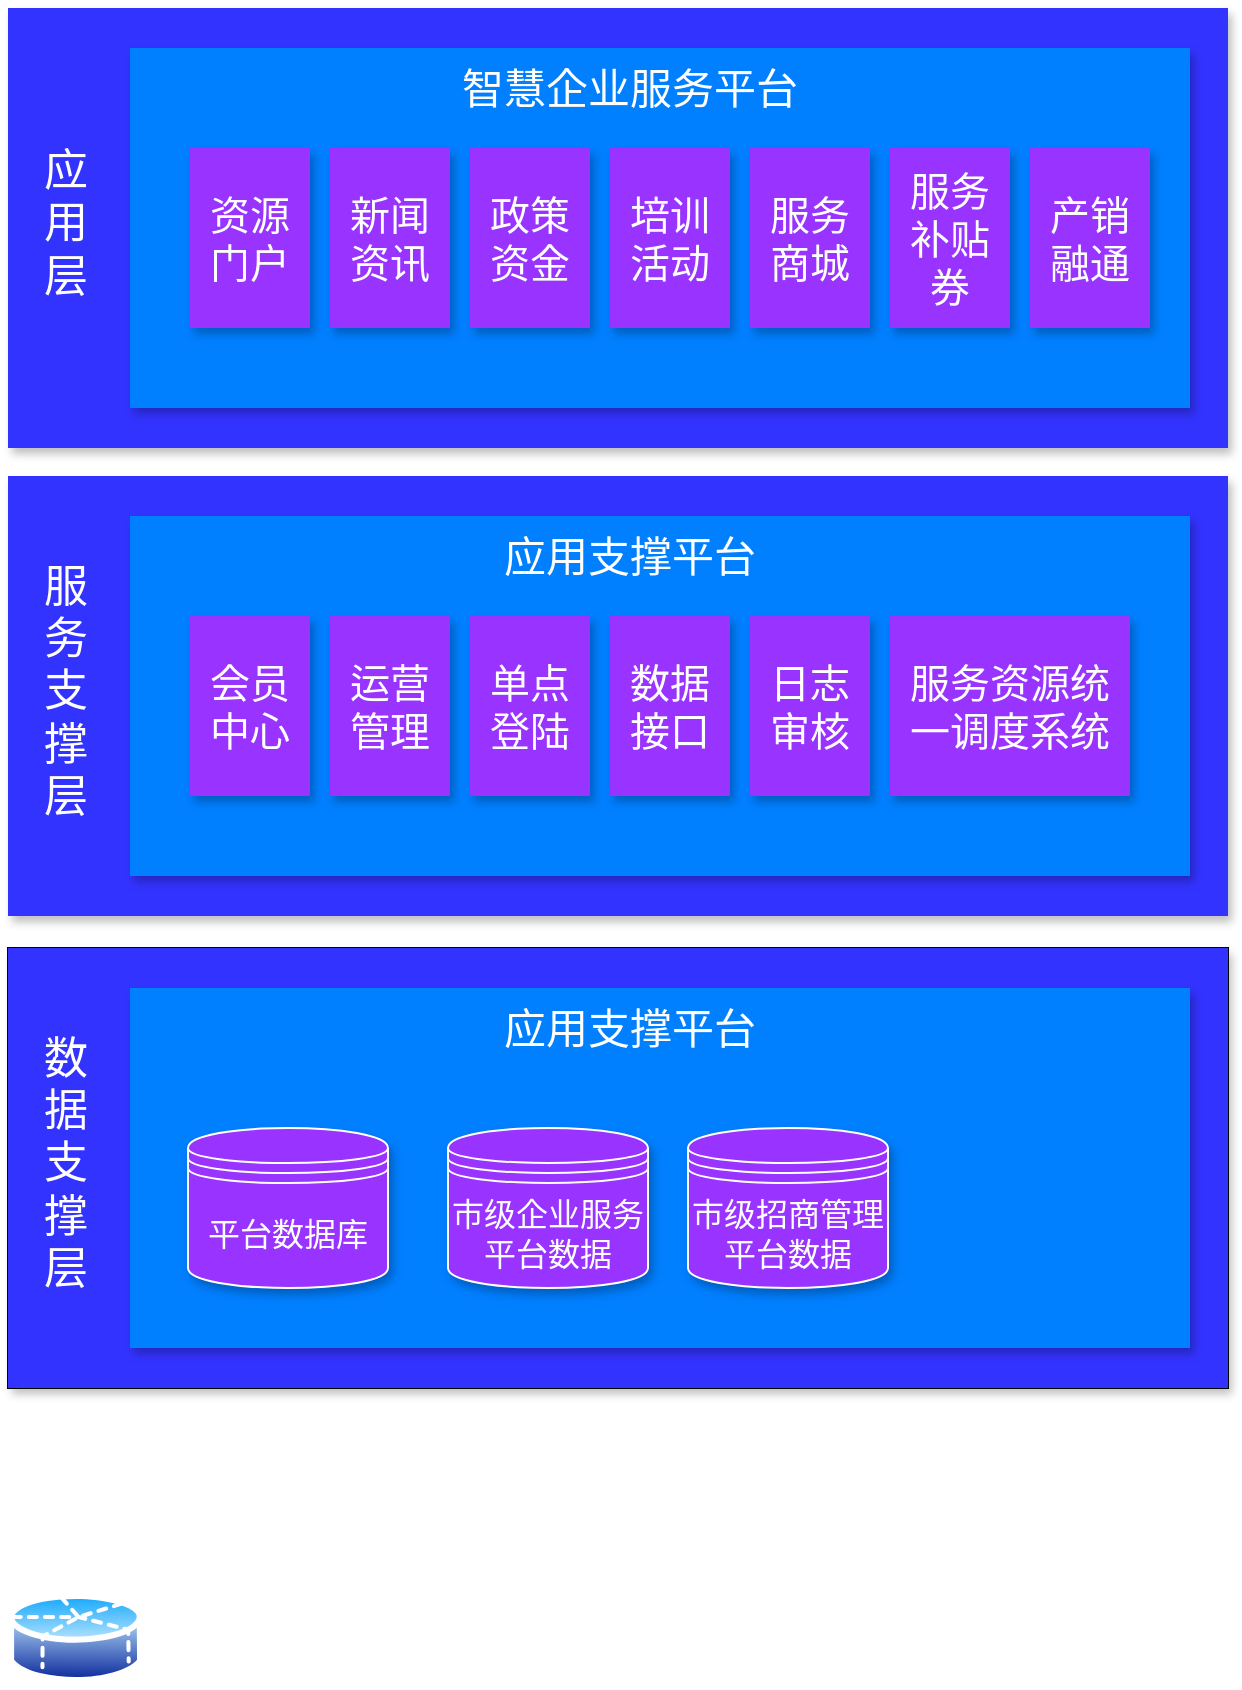 <mxfile version="14.2.9" type="github">
  <diagram id="zAayXOPo3Ohrwkr1tWpw" name="Page-1">
    <mxGraphModel dx="786" dy="1130" grid="1" gridSize="10" guides="1" tooltips="1" connect="1" arrows="1" fold="1" page="1" pageScale="1" pageWidth="827" pageHeight="1169" math="0" shadow="0">
      <root>
        <mxCell id="0" />
        <mxCell id="1" parent="0" />
        <mxCell id="3qTs6TiB7zuJ6V9QkXZx-14" value="" style="group" parent="1" vertex="1" connectable="0">
          <mxGeometry x="120" y="220" width="610" height="220" as="geometry" />
        </mxCell>
        <mxCell id="3qTs6TiB7zuJ6V9QkXZx-1" value="" style="rounded=0;whiteSpace=wrap;html=1;fillColor=#3333FF;strokeColor=none;shadow=1;" parent="3qTs6TiB7zuJ6V9QkXZx-14" vertex="1">
          <mxGeometry width="610" height="220" as="geometry" />
        </mxCell>
        <mxCell id="3qTs6TiB7zuJ6V9QkXZx-3" value="&lt;font color=&quot;#ffffff&quot; style=&quot;font-size: 22px&quot;&gt;应用层&lt;/font&gt;" style="text;html=1;strokeColor=none;fillColor=none;align=center;verticalAlign=middle;whiteSpace=wrap;rounded=0;" parent="3qTs6TiB7zuJ6V9QkXZx-14" vertex="1">
          <mxGeometry x="14" y="43" width="30" height="130" as="geometry" />
        </mxCell>
        <mxCell id="3qTs6TiB7zuJ6V9QkXZx-13" value="" style="group" parent="3qTs6TiB7zuJ6V9QkXZx-14" vertex="1" connectable="0">
          <mxGeometry x="61" y="20" width="530" height="180" as="geometry" />
        </mxCell>
        <mxCell id="3qTs6TiB7zuJ6V9QkXZx-2" value="" style="rounded=0;whiteSpace=wrap;html=1;fillColor=#007FFF;strokeColor=none;shadow=1;" parent="3qTs6TiB7zuJ6V9QkXZx-13" vertex="1">
          <mxGeometry width="530" height="180" as="geometry" />
        </mxCell>
        <mxCell id="3qTs6TiB7zuJ6V9QkXZx-4" value="&lt;font color=&quot;#ffffff&quot;&gt;&lt;span style=&quot;font-size: 21px&quot;&gt;智慧企业服务平台&lt;/span&gt;&lt;/font&gt;" style="text;html=1;strokeColor=none;fillColor=none;align=center;verticalAlign=middle;whiteSpace=wrap;rounded=0;" parent="3qTs6TiB7zuJ6V9QkXZx-13" vertex="1">
          <mxGeometry x="100" y="10" width="300" height="20" as="geometry" />
        </mxCell>
        <mxCell id="3qTs6TiB7zuJ6V9QkXZx-5" value="&lt;font style=&quot;font-size: 20px&quot; color=&quot;#ffffff&quot;&gt;资源门户&lt;/font&gt;" style="rounded=0;whiteSpace=wrap;html=1;fillColor=#9933FF;strokeColor=none;shadow=1;" parent="3qTs6TiB7zuJ6V9QkXZx-13" vertex="1">
          <mxGeometry x="30" y="50" width="60" height="90" as="geometry" />
        </mxCell>
        <mxCell id="3qTs6TiB7zuJ6V9QkXZx-6" value="&lt;font style=&quot;font-size: 20px&quot; color=&quot;#ffffff&quot;&gt;新闻资讯&lt;/font&gt;" style="rounded=0;whiteSpace=wrap;html=1;fillColor=#9933FF;strokeColor=none;shadow=1;" parent="3qTs6TiB7zuJ6V9QkXZx-13" vertex="1">
          <mxGeometry x="100" y="50" width="60" height="90" as="geometry" />
        </mxCell>
        <mxCell id="3qTs6TiB7zuJ6V9QkXZx-7" value="&lt;font style=&quot;font-size: 20px&quot; color=&quot;#ffffff&quot;&gt;政策资金&lt;/font&gt;" style="rounded=0;whiteSpace=wrap;html=1;fillColor=#9933FF;strokeColor=none;shadow=1;" parent="3qTs6TiB7zuJ6V9QkXZx-13" vertex="1">
          <mxGeometry x="170" y="50" width="60" height="90" as="geometry" />
        </mxCell>
        <mxCell id="3qTs6TiB7zuJ6V9QkXZx-8" value="&lt;font style=&quot;font-size: 20px&quot; color=&quot;#ffffff&quot;&gt;培训活动&lt;/font&gt;" style="rounded=0;whiteSpace=wrap;html=1;fillColor=#9933FF;strokeColor=none;shadow=1;" parent="3qTs6TiB7zuJ6V9QkXZx-13" vertex="1">
          <mxGeometry x="240" y="50" width="60" height="90" as="geometry" />
        </mxCell>
        <mxCell id="3qTs6TiB7zuJ6V9QkXZx-9" value="&lt;font style=&quot;font-size: 20px&quot; color=&quot;#ffffff&quot;&gt;服务商城&lt;/font&gt;" style="rounded=0;whiteSpace=wrap;html=1;fillColor=#9933FF;strokeColor=none;shadow=1;" parent="3qTs6TiB7zuJ6V9QkXZx-13" vertex="1">
          <mxGeometry x="310" y="50" width="60" height="90" as="geometry" />
        </mxCell>
        <mxCell id="3qTs6TiB7zuJ6V9QkXZx-10" value="&lt;font style=&quot;font-size: 20px&quot; color=&quot;#ffffff&quot;&gt;服务补贴券&lt;/font&gt;" style="rounded=0;whiteSpace=wrap;html=1;fillColor=#9933FF;strokeColor=none;shadow=1;" parent="3qTs6TiB7zuJ6V9QkXZx-13" vertex="1">
          <mxGeometry x="380" y="50" width="60" height="90" as="geometry" />
        </mxCell>
        <mxCell id="3qTs6TiB7zuJ6V9QkXZx-11" value="&lt;font style=&quot;font-size: 20px&quot; color=&quot;#ffffff&quot;&gt;产销融通&lt;/font&gt;" style="rounded=0;whiteSpace=wrap;html=1;fillColor=#9933FF;strokeColor=none;shadow=1;" parent="3qTs6TiB7zuJ6V9QkXZx-13" vertex="1">
          <mxGeometry x="450" y="50" width="60" height="90" as="geometry" />
        </mxCell>
        <mxCell id="3qTs6TiB7zuJ6V9QkXZx-15" value="" style="group" parent="1" vertex="1" connectable="0">
          <mxGeometry x="120" y="454" width="610" height="220" as="geometry" />
        </mxCell>
        <mxCell id="3qTs6TiB7zuJ6V9QkXZx-16" value="" style="rounded=0;whiteSpace=wrap;html=1;fillColor=#3333FF;strokeColor=none;shadow=1;" parent="3qTs6TiB7zuJ6V9QkXZx-15" vertex="1">
          <mxGeometry width="610" height="220" as="geometry" />
        </mxCell>
        <mxCell id="3qTs6TiB7zuJ6V9QkXZx-17" value="&lt;font color=&quot;#ffffff&quot; style=&quot;font-size: 22px&quot;&gt;服务支撑层&lt;/font&gt;" style="text;html=1;strokeColor=none;fillColor=none;align=center;verticalAlign=middle;whiteSpace=wrap;rounded=0;" parent="3qTs6TiB7zuJ6V9QkXZx-15" vertex="1">
          <mxGeometry x="14" y="43" width="30" height="130" as="geometry" />
        </mxCell>
        <mxCell id="3qTs6TiB7zuJ6V9QkXZx-18" value="" style="group" parent="3qTs6TiB7zuJ6V9QkXZx-15" vertex="1" connectable="0">
          <mxGeometry x="61" y="20" width="530" height="180" as="geometry" />
        </mxCell>
        <mxCell id="3qTs6TiB7zuJ6V9QkXZx-19" value="" style="rounded=0;whiteSpace=wrap;html=1;fillColor=#007FFF;strokeColor=none;shadow=1;" parent="3qTs6TiB7zuJ6V9QkXZx-18" vertex="1">
          <mxGeometry width="530" height="180" as="geometry" />
        </mxCell>
        <mxCell id="3qTs6TiB7zuJ6V9QkXZx-20" value="&lt;font color=&quot;#ffffff&quot;&gt;&lt;span style=&quot;font-size: 21px&quot;&gt;应用支撑平台&lt;/span&gt;&lt;/font&gt;" style="text;html=1;strokeColor=none;fillColor=none;align=center;verticalAlign=middle;whiteSpace=wrap;rounded=0;" parent="3qTs6TiB7zuJ6V9QkXZx-18" vertex="1">
          <mxGeometry x="100" y="10" width="300" height="20" as="geometry" />
        </mxCell>
        <mxCell id="3qTs6TiB7zuJ6V9QkXZx-21" value="&lt;font style=&quot;font-size: 20px&quot; color=&quot;#ffffff&quot;&gt;会员中心&lt;/font&gt;" style="rounded=0;whiteSpace=wrap;html=1;fillColor=#9933FF;strokeColor=none;shadow=1;" parent="3qTs6TiB7zuJ6V9QkXZx-18" vertex="1">
          <mxGeometry x="30" y="50" width="60" height="90" as="geometry" />
        </mxCell>
        <mxCell id="3qTs6TiB7zuJ6V9QkXZx-22" value="&lt;font style=&quot;font-size: 20px&quot; color=&quot;#ffffff&quot;&gt;运营管理&lt;/font&gt;" style="rounded=0;whiteSpace=wrap;html=1;fillColor=#9933FF;strokeColor=none;shadow=1;" parent="3qTs6TiB7zuJ6V9QkXZx-18" vertex="1">
          <mxGeometry x="100" y="50" width="60" height="90" as="geometry" />
        </mxCell>
        <mxCell id="3qTs6TiB7zuJ6V9QkXZx-23" value="&lt;font style=&quot;font-size: 20px&quot; color=&quot;#ffffff&quot;&gt;单点登陆&lt;/font&gt;" style="rounded=0;whiteSpace=wrap;html=1;fillColor=#9933FF;strokeColor=none;shadow=1;" parent="3qTs6TiB7zuJ6V9QkXZx-18" vertex="1">
          <mxGeometry x="170" y="50" width="60" height="90" as="geometry" />
        </mxCell>
        <mxCell id="3qTs6TiB7zuJ6V9QkXZx-24" value="&lt;font style=&quot;font-size: 20px&quot; color=&quot;#ffffff&quot;&gt;数据接口&lt;/font&gt;" style="rounded=0;whiteSpace=wrap;html=1;fillColor=#9933FF;strokeColor=none;shadow=1;" parent="3qTs6TiB7zuJ6V9QkXZx-18" vertex="1">
          <mxGeometry x="240" y="50" width="60" height="90" as="geometry" />
        </mxCell>
        <mxCell id="3qTs6TiB7zuJ6V9QkXZx-25" value="&lt;font style=&quot;font-size: 20px&quot; color=&quot;#ffffff&quot;&gt;日志审核&lt;/font&gt;" style="rounded=0;whiteSpace=wrap;html=1;fillColor=#9933FF;strokeColor=none;shadow=1;" parent="3qTs6TiB7zuJ6V9QkXZx-18" vertex="1">
          <mxGeometry x="310" y="50" width="60" height="90" as="geometry" />
        </mxCell>
        <mxCell id="3qTs6TiB7zuJ6V9QkXZx-26" value="&lt;font style=&quot;font-size: 20px&quot; color=&quot;#ffffff&quot;&gt;服务资源统一调度系统&lt;/font&gt;" style="rounded=0;whiteSpace=wrap;html=1;fillColor=#9933FF;strokeColor=none;shadow=1;" parent="3qTs6TiB7zuJ6V9QkXZx-18" vertex="1">
          <mxGeometry x="380" y="50" width="120" height="90" as="geometry" />
        </mxCell>
        <mxCell id="ofSC6AayV_rCN6vgUUX2-1" value="" style="group;strokeColor=#000000;" vertex="1" connectable="0" parent="1">
          <mxGeometry x="120" y="690" width="610" height="220" as="geometry" />
        </mxCell>
        <mxCell id="ofSC6AayV_rCN6vgUUX2-2" value="" style="rounded=0;whiteSpace=wrap;html=1;fillColor=#3333FF;strokeColor=none;shadow=1;" vertex="1" parent="ofSC6AayV_rCN6vgUUX2-1">
          <mxGeometry width="610" height="220" as="geometry" />
        </mxCell>
        <mxCell id="ofSC6AayV_rCN6vgUUX2-3" value="&lt;font color=&quot;#ffffff&quot; style=&quot;font-size: 22px&quot;&gt;数据支撑层&lt;/font&gt;" style="text;html=1;strokeColor=none;fillColor=none;align=center;verticalAlign=middle;whiteSpace=wrap;rounded=0;" vertex="1" parent="ofSC6AayV_rCN6vgUUX2-1">
          <mxGeometry x="14" y="43" width="30" height="130" as="geometry" />
        </mxCell>
        <mxCell id="ofSC6AayV_rCN6vgUUX2-4" value="" style="group" vertex="1" connectable="0" parent="ofSC6AayV_rCN6vgUUX2-1">
          <mxGeometry x="61" y="20" width="530" height="180" as="geometry" />
        </mxCell>
        <mxCell id="ofSC6AayV_rCN6vgUUX2-5" value="" style="rounded=0;whiteSpace=wrap;html=1;fillColor=#007FFF;strokeColor=none;shadow=1;" vertex="1" parent="ofSC6AayV_rCN6vgUUX2-4">
          <mxGeometry width="530" height="180" as="geometry" />
        </mxCell>
        <mxCell id="ofSC6AayV_rCN6vgUUX2-6" value="&lt;font color=&quot;#ffffff&quot;&gt;&lt;span style=&quot;font-size: 21px&quot;&gt;应用支撑平台&lt;/span&gt;&lt;/font&gt;" style="text;html=1;strokeColor=none;fillColor=none;align=center;verticalAlign=middle;whiteSpace=wrap;rounded=0;" vertex="1" parent="ofSC6AayV_rCN6vgUUX2-4">
          <mxGeometry x="100" y="10" width="300" height="20" as="geometry" />
        </mxCell>
        <mxCell id="ofSC6AayV_rCN6vgUUX2-13" value="" style="aspect=fixed;perimeter=ellipsePerimeter;html=1;align=center;shadow=0;dashed=0;spacingTop=3;image;image=img/lib/active_directory/database_partition_5.svg;fillColor=#9933FF;" vertex="1" parent="1">
          <mxGeometry x="120" y="1010" width="67.57" height="50" as="geometry" />
        </mxCell>
        <mxCell id="ofSC6AayV_rCN6vgUUX2-14" value="&lt;font style=&quot;font-size: 16px&quot; color=&quot;#ffffff&quot;&gt;平台数据库&lt;/font&gt;" style="shape=datastore;whiteSpace=wrap;html=1;shadow=1;fillColor=#9933FF;strokeColor=#FFFFFF;" vertex="1" parent="1">
          <mxGeometry x="210" y="780" width="100" height="80" as="geometry" />
        </mxCell>
        <mxCell id="ofSC6AayV_rCN6vgUUX2-16" value="&lt;font style=&quot;font-size: 16px&quot; color=&quot;#ffffff&quot;&gt;市级企业服务平台数据&lt;/font&gt;" style="shape=datastore;whiteSpace=wrap;html=1;shadow=1;fillColor=#9933FF;strokeColor=#FFFFFF;" vertex="1" parent="1">
          <mxGeometry x="340" y="780" width="100" height="80" as="geometry" />
        </mxCell>
        <mxCell id="ofSC6AayV_rCN6vgUUX2-17" value="&lt;font style=&quot;font-size: 16px&quot; color=&quot;#ffffff&quot;&gt;市级招商管理平台数据&lt;/font&gt;" style="shape=datastore;whiteSpace=wrap;html=1;shadow=1;fillColor=#9933FF;strokeColor=#FFFFFF;" vertex="1" parent="1">
          <mxGeometry x="460" y="780" width="100" height="80" as="geometry" />
        </mxCell>
      </root>
    </mxGraphModel>
  </diagram>
</mxfile>
